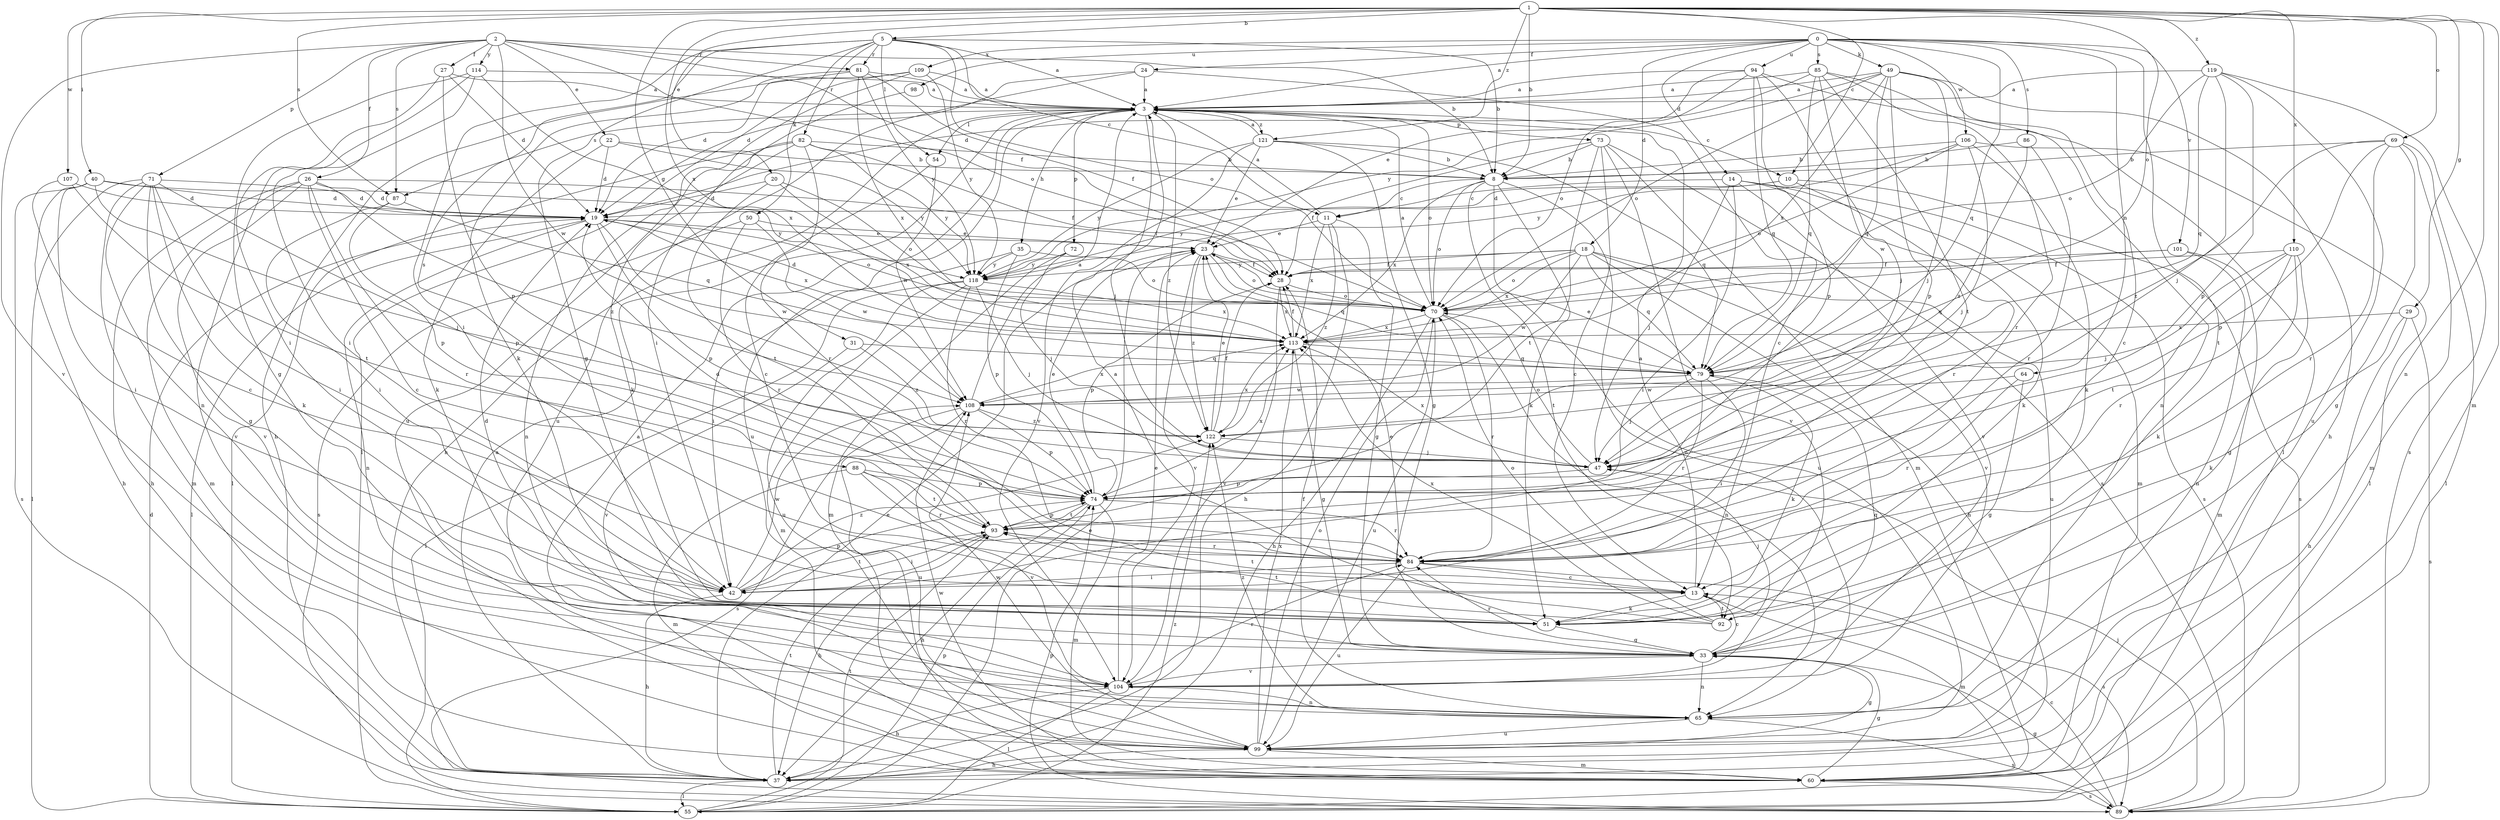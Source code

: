 strict digraph  {
0;
1;
2;
3;
5;
8;
10;
11;
13;
14;
18;
19;
20;
22;
23;
24;
26;
27;
28;
29;
31;
33;
35;
37;
40;
42;
47;
49;
50;
51;
54;
55;
60;
64;
65;
69;
70;
71;
72;
73;
74;
79;
81;
82;
84;
85;
86;
87;
88;
89;
92;
93;
94;
98;
99;
101;
104;
106;
107;
108;
109;
110;
113;
114;
118;
119;
121;
122;
0 -> 3  [label=a];
0 -> 14  [label=d];
0 -> 18  [label=d];
0 -> 24  [label=f];
0 -> 49  [label=k];
0 -> 64  [label=n];
0 -> 79  [label=q];
0 -> 85  [label=s];
0 -> 86  [label=s];
0 -> 92  [label=t];
0 -> 94  [label=u];
0 -> 98  [label=u];
0 -> 101  [label=v];
0 -> 106  [label=w];
0 -> 109  [label=x];
1 -> 5  [label=b];
1 -> 8  [label=b];
1 -> 10  [label=c];
1 -> 20  [label=e];
1 -> 29  [label=g];
1 -> 31  [label=g];
1 -> 40  [label=i];
1 -> 60  [label=m];
1 -> 65  [label=n];
1 -> 69  [label=o];
1 -> 70  [label=o];
1 -> 87  [label=s];
1 -> 107  [label=w];
1 -> 110  [label=x];
1 -> 113  [label=x];
1 -> 119  [label=z];
1 -> 121  [label=z];
2 -> 8  [label=b];
2 -> 22  [label=e];
2 -> 26  [label=f];
2 -> 27  [label=f];
2 -> 28  [label=f];
2 -> 70  [label=o];
2 -> 71  [label=p];
2 -> 81  [label=r];
2 -> 87  [label=s];
2 -> 104  [label=v];
2 -> 108  [label=w];
2 -> 114  [label=y];
3 -> 10  [label=c];
3 -> 35  [label=h];
3 -> 37  [label=h];
3 -> 47  [label=j];
3 -> 54  [label=l];
3 -> 70  [label=o];
3 -> 72  [label=p];
3 -> 73  [label=p];
3 -> 87  [label=s];
3 -> 99  [label=u];
3 -> 121  [label=z];
3 -> 122  [label=z];
5 -> 3  [label=a];
5 -> 8  [label=b];
5 -> 11  [label=c];
5 -> 33  [label=g];
5 -> 42  [label=i];
5 -> 50  [label=k];
5 -> 54  [label=l];
5 -> 70  [label=o];
5 -> 81  [label=r];
5 -> 82  [label=r];
5 -> 88  [label=s];
8 -> 11  [label=c];
8 -> 51  [label=k];
8 -> 65  [label=n];
8 -> 70  [label=o];
8 -> 92  [label=t];
8 -> 99  [label=u];
8 -> 113  [label=x];
10 -> 19  [label=d];
10 -> 84  [label=r];
10 -> 89  [label=s];
10 -> 118  [label=y];
11 -> 3  [label=a];
11 -> 23  [label=e];
11 -> 33  [label=g];
11 -> 37  [label=h];
11 -> 113  [label=x];
11 -> 122  [label=z];
13 -> 3  [label=a];
13 -> 51  [label=k];
13 -> 60  [label=m];
13 -> 92  [label=t];
13 -> 93  [label=t];
14 -> 11  [label=c];
14 -> 42  [label=i];
14 -> 47  [label=j];
14 -> 51  [label=k];
14 -> 60  [label=m];
14 -> 89  [label=s];
14 -> 104  [label=v];
18 -> 28  [label=f];
18 -> 37  [label=h];
18 -> 70  [label=o];
18 -> 79  [label=q];
18 -> 99  [label=u];
18 -> 104  [label=v];
18 -> 108  [label=w];
18 -> 113  [label=x];
18 -> 118  [label=y];
19 -> 23  [label=e];
19 -> 55  [label=l];
19 -> 65  [label=n];
19 -> 70  [label=o];
19 -> 74  [label=p];
19 -> 108  [label=w];
19 -> 113  [label=x];
20 -> 19  [label=d];
20 -> 70  [label=o];
20 -> 93  [label=t];
20 -> 113  [label=x];
22 -> 8  [label=b];
22 -> 19  [label=d];
22 -> 51  [label=k];
22 -> 118  [label=y];
23 -> 28  [label=f];
23 -> 70  [label=o];
23 -> 79  [label=q];
23 -> 104  [label=v];
23 -> 122  [label=z];
24 -> 3  [label=a];
24 -> 13  [label=c];
24 -> 19  [label=d];
24 -> 99  [label=u];
26 -> 13  [label=c];
26 -> 19  [label=d];
26 -> 28  [label=f];
26 -> 37  [label=h];
26 -> 60  [label=m];
26 -> 84  [label=r];
26 -> 104  [label=v];
26 -> 122  [label=z];
27 -> 3  [label=a];
27 -> 19  [label=d];
27 -> 42  [label=i];
27 -> 74  [label=p];
28 -> 70  [label=o];
28 -> 74  [label=p];
28 -> 104  [label=v];
28 -> 113  [label=x];
29 -> 37  [label=h];
29 -> 51  [label=k];
29 -> 89  [label=s];
29 -> 113  [label=x];
31 -> 79  [label=q];
31 -> 104  [label=v];
31 -> 122  [label=z];
33 -> 13  [label=c];
33 -> 65  [label=n];
33 -> 79  [label=q];
33 -> 84  [label=r];
33 -> 104  [label=v];
35 -> 42  [label=i];
35 -> 70  [label=o];
35 -> 74  [label=p];
35 -> 118  [label=y];
37 -> 3  [label=a];
37 -> 23  [label=e];
37 -> 55  [label=l];
37 -> 93  [label=t];
40 -> 19  [label=d];
40 -> 37  [label=h];
40 -> 42  [label=i];
40 -> 47  [label=j];
40 -> 89  [label=s];
40 -> 118  [label=y];
42 -> 37  [label=h];
42 -> 74  [label=p];
42 -> 93  [label=t];
42 -> 108  [label=w];
42 -> 122  [label=z];
47 -> 70  [label=o];
47 -> 74  [label=p];
47 -> 113  [label=x];
49 -> 3  [label=a];
49 -> 13  [label=c];
49 -> 37  [label=h];
49 -> 47  [label=j];
49 -> 70  [label=o];
49 -> 74  [label=p];
49 -> 79  [label=q];
49 -> 113  [label=x];
49 -> 118  [label=y];
50 -> 23  [label=e];
50 -> 84  [label=r];
50 -> 89  [label=s];
50 -> 108  [label=w];
51 -> 19  [label=d];
51 -> 23  [label=e];
51 -> 33  [label=g];
54 -> 13  [label=c];
54 -> 108  [label=w];
55 -> 19  [label=d];
55 -> 23  [label=e];
55 -> 74  [label=p];
55 -> 93  [label=t];
55 -> 122  [label=z];
60 -> 33  [label=g];
60 -> 89  [label=s];
60 -> 108  [label=w];
64 -> 33  [label=g];
64 -> 84  [label=r];
64 -> 108  [label=w];
65 -> 28  [label=f];
65 -> 89  [label=s];
65 -> 99  [label=u];
65 -> 122  [label=z];
69 -> 8  [label=b];
69 -> 33  [label=g];
69 -> 55  [label=l];
69 -> 60  [label=m];
69 -> 74  [label=p];
69 -> 84  [label=r];
69 -> 122  [label=z];
70 -> 3  [label=a];
70 -> 19  [label=d];
70 -> 37  [label=h];
70 -> 65  [label=n];
70 -> 84  [label=r];
70 -> 99  [label=u];
70 -> 113  [label=x];
71 -> 19  [label=d];
71 -> 33  [label=g];
71 -> 42  [label=i];
71 -> 51  [label=k];
71 -> 55  [label=l];
71 -> 60  [label=m];
71 -> 74  [label=p];
71 -> 104  [label=v];
72 -> 47  [label=j];
72 -> 60  [label=m];
72 -> 118  [label=y];
73 -> 8  [label=b];
73 -> 13  [label=c];
73 -> 28  [label=f];
73 -> 60  [label=m];
73 -> 89  [label=s];
73 -> 93  [label=t];
73 -> 104  [label=v];
74 -> 23  [label=e];
74 -> 37  [label=h];
74 -> 60  [label=m];
74 -> 84  [label=r];
74 -> 93  [label=t];
74 -> 113  [label=x];
79 -> 23  [label=e];
79 -> 42  [label=i];
79 -> 47  [label=j];
79 -> 51  [label=k];
79 -> 84  [label=r];
79 -> 108  [label=w];
81 -> 3  [label=a];
81 -> 28  [label=f];
81 -> 37  [label=h];
81 -> 51  [label=k];
81 -> 113  [label=x];
81 -> 118  [label=y];
82 -> 8  [label=b];
82 -> 28  [label=f];
82 -> 51  [label=k];
82 -> 55  [label=l];
82 -> 65  [label=n];
82 -> 84  [label=r];
82 -> 118  [label=y];
84 -> 13  [label=c];
84 -> 42  [label=i];
84 -> 89  [label=s];
84 -> 99  [label=u];
85 -> 3  [label=a];
85 -> 19  [label=d];
85 -> 65  [label=n];
85 -> 79  [label=q];
85 -> 84  [label=r];
85 -> 93  [label=t];
85 -> 108  [label=w];
86 -> 8  [label=b];
86 -> 84  [label=r];
86 -> 122  [label=z];
87 -> 42  [label=i];
87 -> 74  [label=p];
87 -> 79  [label=q];
88 -> 60  [label=m];
88 -> 74  [label=p];
88 -> 84  [label=r];
88 -> 93  [label=t];
88 -> 104  [label=v];
89 -> 13  [label=c];
89 -> 33  [label=g];
89 -> 47  [label=j];
89 -> 74  [label=p];
92 -> 3  [label=a];
92 -> 47  [label=j];
92 -> 70  [label=o];
92 -> 93  [label=t];
92 -> 113  [label=x];
93 -> 19  [label=d];
93 -> 37  [label=h];
93 -> 42  [label=i];
93 -> 74  [label=p];
93 -> 84  [label=r];
94 -> 3  [label=a];
94 -> 23  [label=e];
94 -> 47  [label=j];
94 -> 55  [label=l];
94 -> 70  [label=o];
94 -> 74  [label=p];
94 -> 79  [label=q];
98 -> 42  [label=i];
99 -> 3  [label=a];
99 -> 33  [label=g];
99 -> 37  [label=h];
99 -> 60  [label=m];
99 -> 70  [label=o];
99 -> 108  [label=w];
99 -> 113  [label=x];
101 -> 28  [label=f];
101 -> 60  [label=m];
101 -> 65  [label=n];
101 -> 79  [label=q];
104 -> 23  [label=e];
104 -> 37  [label=h];
104 -> 55  [label=l];
104 -> 65  [label=n];
104 -> 84  [label=r];
106 -> 8  [label=b];
106 -> 47  [label=j];
106 -> 51  [label=k];
106 -> 55  [label=l];
106 -> 70  [label=o];
106 -> 118  [label=y];
107 -> 13  [label=c];
107 -> 19  [label=d];
107 -> 93  [label=t];
108 -> 3  [label=a];
108 -> 74  [label=p];
108 -> 89  [label=s];
108 -> 99  [label=u];
108 -> 113  [label=x];
108 -> 122  [label=z];
109 -> 3  [label=a];
109 -> 19  [label=d];
109 -> 55  [label=l];
109 -> 99  [label=u];
109 -> 118  [label=y];
110 -> 28  [label=f];
110 -> 33  [label=g];
110 -> 47  [label=j];
110 -> 51  [label=k];
110 -> 84  [label=r];
110 -> 93  [label=t];
113 -> 28  [label=f];
113 -> 33  [label=g];
113 -> 79  [label=q];
114 -> 3  [label=a];
114 -> 33  [label=g];
114 -> 42  [label=i];
114 -> 65  [label=n];
114 -> 113  [label=x];
118 -> 47  [label=j];
118 -> 55  [label=l];
118 -> 60  [label=m];
118 -> 84  [label=r];
118 -> 99  [label=u];
118 -> 113  [label=x];
119 -> 3  [label=a];
119 -> 47  [label=j];
119 -> 70  [label=o];
119 -> 74  [label=p];
119 -> 79  [label=q];
119 -> 89  [label=s];
119 -> 99  [label=u];
121 -> 3  [label=a];
121 -> 8  [label=b];
121 -> 23  [label=e];
121 -> 33  [label=g];
121 -> 79  [label=q];
121 -> 104  [label=v];
121 -> 118  [label=y];
122 -> 23  [label=e];
122 -> 28  [label=f];
122 -> 47  [label=j];
122 -> 113  [label=x];
}
